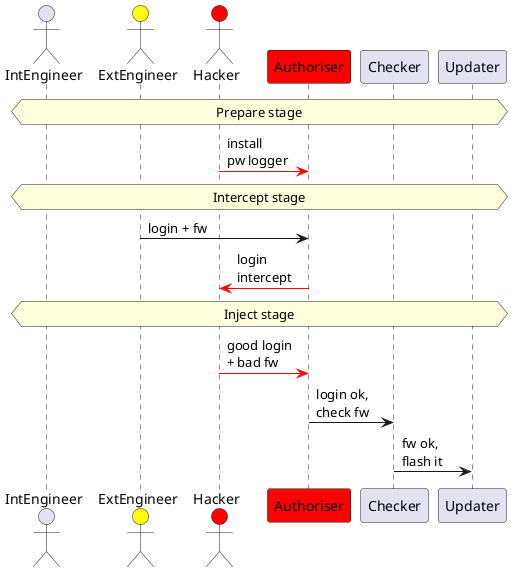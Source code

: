 @startuml
actor IntEngineer
actor ExtEngineer #yellow
actor Hacker #red
participant Authoriser #red
participant Checker
participant Updater

hnote across:Prepare stage
Hacker -[#red]> Authoriser : install\npw logger
hnote across:Intercept stage
ExtEngineer -> Authoriser : login + fw
Authoriser -[#red]> Hacker : login\nintercept
hnote across:Inject stage
Hacker -[#red]> Authoriser : good login\n+ bad fw
Authoriser -> Checker : login ok,\ncheck fw
Checker -> Updater : fw ok,\nflash it

@enduml